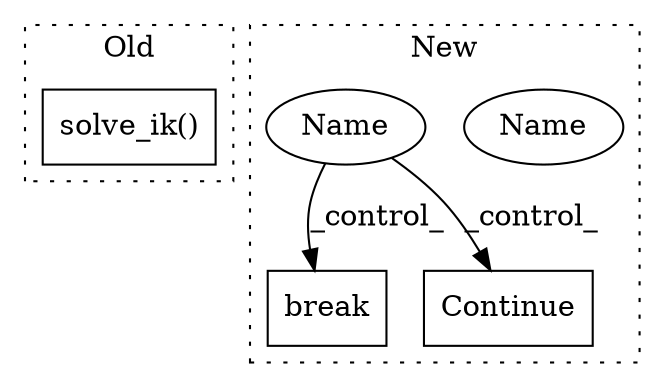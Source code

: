 digraph G {
subgraph cluster0 {
1 [label="solve_ik()" a="75" s="8990,9010" l="14,20" shape="box"];
label = "Old";
style="dotted";
}
subgraph cluster1 {
2 [label="break" a="94" s="9000" l="5" shape="box"];
3 [label="Name" a="87" s="8582" l="4" shape="ellipse"];
4 [label="Continue" a="43" s="8929" l="8" shape="box"];
5 [label="Name" a="87" s="8582" l="4" shape="ellipse"];
label = "New";
style="dotted";
}
5 -> 2 [label="_control_"];
5 -> 4 [label="_control_"];
}